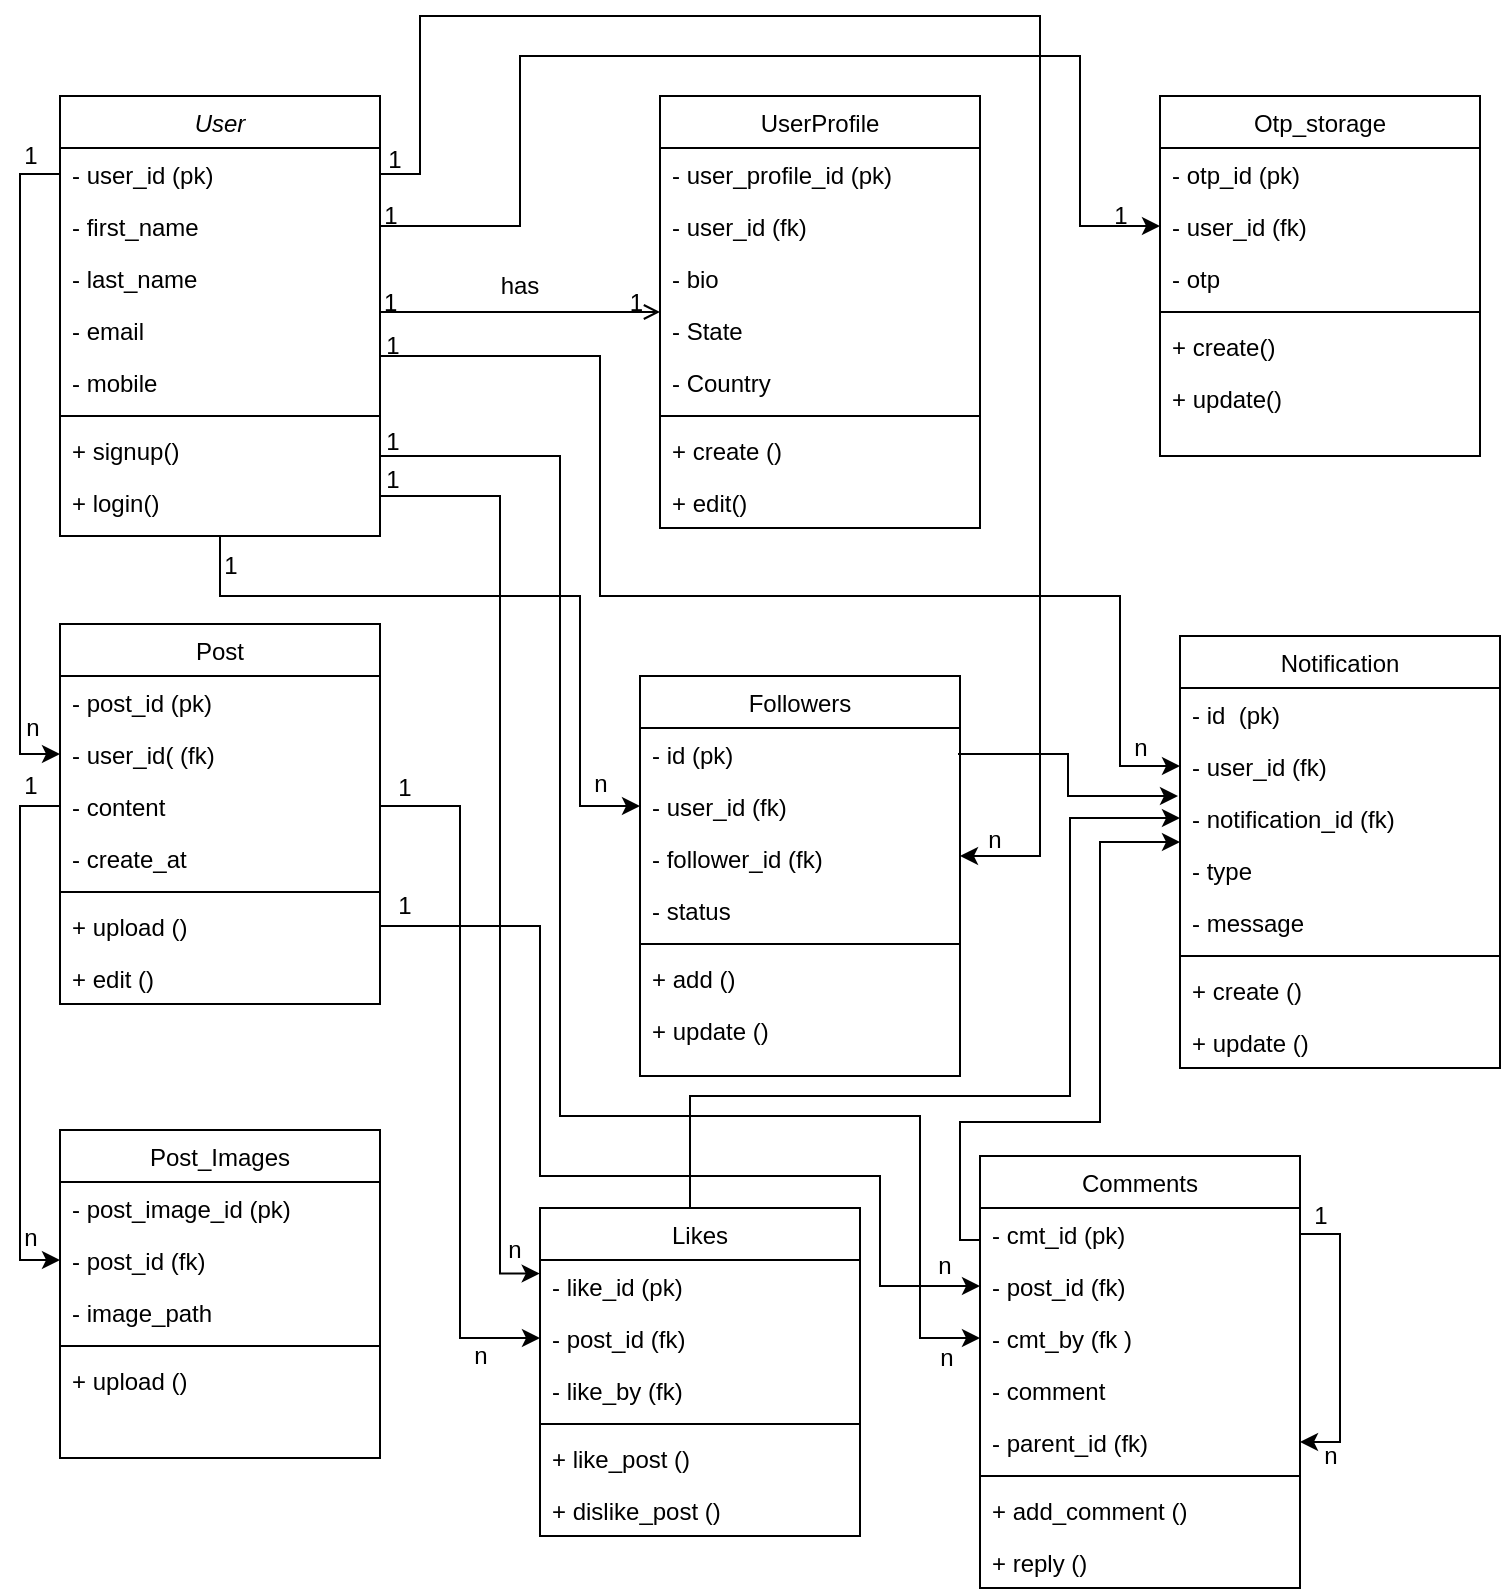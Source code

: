 <mxfile version="21.1.5" type="device">
  <diagram id="C5RBs43oDa-KdzZeNtuy" name="Page-1">
    <mxGraphModel dx="1216" dy="716" grid="1" gridSize="10" guides="1" tooltips="1" connect="1" arrows="1" fold="1" page="1" pageScale="1" pageWidth="827" pageHeight="1169" math="0" shadow="0">
      <root>
        <mxCell id="WIyWlLk6GJQsqaUBKTNV-0" />
        <mxCell id="WIyWlLk6GJQsqaUBKTNV-1" parent="WIyWlLk6GJQsqaUBKTNV-0" />
        <mxCell id="j6gLtuPaUNmjcX95URvm-98" style="edgeStyle=orthogonalEdgeStyle;rounded=0;orthogonalLoop=1;jettySize=auto;html=1;exitX=0.5;exitY=1;exitDx=0;exitDy=0;entryX=0;entryY=0.5;entryDx=0;entryDy=0;" edge="1" parent="WIyWlLk6GJQsqaUBKTNV-1" source="zkfFHV4jXpPFQw0GAbJ--0" target="j6gLtuPaUNmjcX95URvm-14">
          <mxGeometry relative="1" as="geometry">
            <Array as="points">
              <mxPoint x="220" y="300" />
              <mxPoint x="400" y="300" />
              <mxPoint x="400" y="405" />
            </Array>
          </mxGeometry>
        </mxCell>
        <mxCell id="zkfFHV4jXpPFQw0GAbJ--0" value="User" style="swimlane;fontStyle=2;align=center;verticalAlign=top;childLayout=stackLayout;horizontal=1;startSize=26;horizontalStack=0;resizeParent=1;resizeLast=0;collapsible=1;marginBottom=0;rounded=0;shadow=0;strokeWidth=1;" parent="WIyWlLk6GJQsqaUBKTNV-1" vertex="1">
          <mxGeometry x="140" y="50" width="160" height="220" as="geometry">
            <mxRectangle x="230" y="140" width="160" height="26" as="alternateBounds" />
          </mxGeometry>
        </mxCell>
        <mxCell id="j6gLtuPaUNmjcX95URvm-32" value="- user_id (pk)" style="text;align=left;verticalAlign=top;spacingLeft=4;spacingRight=4;overflow=hidden;rotatable=0;points=[[0,0.5],[1,0.5]];portConstraint=eastwest;" vertex="1" parent="zkfFHV4jXpPFQw0GAbJ--0">
          <mxGeometry y="26" width="160" height="26" as="geometry" />
        </mxCell>
        <mxCell id="zkfFHV4jXpPFQw0GAbJ--1" value="- first_name&#xa;" style="text;align=left;verticalAlign=top;spacingLeft=4;spacingRight=4;overflow=hidden;rotatable=0;points=[[0,0.5],[1,0.5]];portConstraint=eastwest;" parent="zkfFHV4jXpPFQw0GAbJ--0" vertex="1">
          <mxGeometry y="52" width="160" height="26" as="geometry" />
        </mxCell>
        <mxCell id="zkfFHV4jXpPFQw0GAbJ--2" value="- last_name" style="text;align=left;verticalAlign=top;spacingLeft=4;spacingRight=4;overflow=hidden;rotatable=0;points=[[0,0.5],[1,0.5]];portConstraint=eastwest;rounded=0;shadow=0;html=0;" parent="zkfFHV4jXpPFQw0GAbJ--0" vertex="1">
          <mxGeometry y="78" width="160" height="26" as="geometry" />
        </mxCell>
        <mxCell id="zkfFHV4jXpPFQw0GAbJ--3" value="- email" style="text;align=left;verticalAlign=top;spacingLeft=4;spacingRight=4;overflow=hidden;rotatable=0;points=[[0,0.5],[1,0.5]];portConstraint=eastwest;rounded=0;shadow=0;html=0;" parent="zkfFHV4jXpPFQw0GAbJ--0" vertex="1">
          <mxGeometry y="104" width="160" height="26" as="geometry" />
        </mxCell>
        <mxCell id="zkfFHV4jXpPFQw0GAbJ--5" value="- mobile" style="text;align=left;verticalAlign=top;spacingLeft=4;spacingRight=4;overflow=hidden;rotatable=0;points=[[0,0.5],[1,0.5]];portConstraint=eastwest;" parent="zkfFHV4jXpPFQw0GAbJ--0" vertex="1">
          <mxGeometry y="130" width="160" height="26" as="geometry" />
        </mxCell>
        <mxCell id="j6gLtuPaUNmjcX95URvm-34" value="" style="line;html=1;strokeWidth=1;align=left;verticalAlign=middle;spacingTop=-1;spacingLeft=3;spacingRight=3;rotatable=0;labelPosition=right;points=[];portConstraint=eastwest;" vertex="1" parent="zkfFHV4jXpPFQw0GAbJ--0">
          <mxGeometry y="156" width="160" height="8" as="geometry" />
        </mxCell>
        <mxCell id="j6gLtuPaUNmjcX95URvm-36" value="+ signup()" style="text;align=left;verticalAlign=top;spacingLeft=4;spacingRight=4;overflow=hidden;rotatable=0;points=[[0,0.5],[1,0.5]];portConstraint=eastwest;" vertex="1" parent="zkfFHV4jXpPFQw0GAbJ--0">
          <mxGeometry y="164" width="160" height="26" as="geometry" />
        </mxCell>
        <mxCell id="j6gLtuPaUNmjcX95URvm-35" value="+ login()" style="text;align=left;verticalAlign=top;spacingLeft=4;spacingRight=4;overflow=hidden;rotatable=0;points=[[0,0.5],[1,0.5]];portConstraint=eastwest;" vertex="1" parent="zkfFHV4jXpPFQw0GAbJ--0">
          <mxGeometry y="190" width="160" height="26" as="geometry" />
        </mxCell>
        <mxCell id="zkfFHV4jXpPFQw0GAbJ--6" value="Post" style="swimlane;fontStyle=0;align=center;verticalAlign=top;childLayout=stackLayout;horizontal=1;startSize=26;horizontalStack=0;resizeParent=1;resizeLast=0;collapsible=1;marginBottom=0;rounded=0;shadow=0;strokeWidth=1;" parent="WIyWlLk6GJQsqaUBKTNV-1" vertex="1">
          <mxGeometry x="140" y="314" width="160" height="190" as="geometry">
            <mxRectangle x="130" y="380" width="160" height="26" as="alternateBounds" />
          </mxGeometry>
        </mxCell>
        <mxCell id="zkfFHV4jXpPFQw0GAbJ--7" value="- post_id (pk)&#xa;    " style="text;align=left;verticalAlign=top;spacingLeft=4;spacingRight=4;overflow=hidden;rotatable=0;points=[[0,0.5],[1,0.5]];portConstraint=eastwest;" parent="zkfFHV4jXpPFQw0GAbJ--6" vertex="1">
          <mxGeometry y="26" width="160" height="26" as="geometry" />
        </mxCell>
        <mxCell id="zkfFHV4jXpPFQw0GAbJ--8" value="- user_id( (fk)" style="text;align=left;verticalAlign=top;spacingLeft=4;spacingRight=4;overflow=hidden;rotatable=0;points=[[0,0.5],[1,0.5]];portConstraint=eastwest;rounded=0;shadow=0;html=0;" parent="zkfFHV4jXpPFQw0GAbJ--6" vertex="1">
          <mxGeometry y="52" width="160" height="26" as="geometry" />
        </mxCell>
        <mxCell id="j6gLtuPaUNmjcX95URvm-41" value="- content" style="text;align=left;verticalAlign=top;spacingLeft=4;spacingRight=4;overflow=hidden;rotatable=0;points=[[0,0.5],[1,0.5]];portConstraint=eastwest;rounded=0;shadow=0;html=0;" vertex="1" parent="zkfFHV4jXpPFQw0GAbJ--6">
          <mxGeometry y="78" width="160" height="26" as="geometry" />
        </mxCell>
        <mxCell id="j6gLtuPaUNmjcX95URvm-42" value="- create_at" style="text;align=left;verticalAlign=top;spacingLeft=4;spacingRight=4;overflow=hidden;rotatable=0;points=[[0,0.5],[1,0.5]];portConstraint=eastwest;rounded=0;shadow=0;html=0;" vertex="1" parent="zkfFHV4jXpPFQw0GAbJ--6">
          <mxGeometry y="104" width="160" height="26" as="geometry" />
        </mxCell>
        <mxCell id="zkfFHV4jXpPFQw0GAbJ--9" value="" style="line;html=1;strokeWidth=1;align=left;verticalAlign=middle;spacingTop=-1;spacingLeft=3;spacingRight=3;rotatable=0;labelPosition=right;points=[];portConstraint=eastwest;" parent="zkfFHV4jXpPFQw0GAbJ--6" vertex="1">
          <mxGeometry y="130" width="160" height="8" as="geometry" />
        </mxCell>
        <mxCell id="j6gLtuPaUNmjcX95URvm-43" value="+ upload ()" style="text;align=left;verticalAlign=top;spacingLeft=4;spacingRight=4;overflow=hidden;rotatable=0;points=[[0,0.5],[1,0.5]];portConstraint=eastwest;" vertex="1" parent="zkfFHV4jXpPFQw0GAbJ--6">
          <mxGeometry y="138" width="160" height="26" as="geometry" />
        </mxCell>
        <mxCell id="zkfFHV4jXpPFQw0GAbJ--11" value="+ edit ()" style="text;align=left;verticalAlign=top;spacingLeft=4;spacingRight=4;overflow=hidden;rotatable=0;points=[[0,0.5],[1,0.5]];portConstraint=eastwest;" parent="zkfFHV4jXpPFQw0GAbJ--6" vertex="1">
          <mxGeometry y="164" width="160" height="26" as="geometry" />
        </mxCell>
        <mxCell id="zkfFHV4jXpPFQw0GAbJ--13" value="Post_Images" style="swimlane;fontStyle=0;align=center;verticalAlign=top;childLayout=stackLayout;horizontal=1;startSize=26;horizontalStack=0;resizeParent=1;resizeLast=0;collapsible=1;marginBottom=0;rounded=0;shadow=0;strokeWidth=1;" parent="WIyWlLk6GJQsqaUBKTNV-1" vertex="1">
          <mxGeometry x="140" y="567" width="160" height="164" as="geometry">
            <mxRectangle x="340" y="380" width="170" height="26" as="alternateBounds" />
          </mxGeometry>
        </mxCell>
        <mxCell id="zkfFHV4jXpPFQw0GAbJ--14" value="- post_image_id (pk)" style="text;align=left;verticalAlign=top;spacingLeft=4;spacingRight=4;overflow=hidden;rotatable=0;points=[[0,0.5],[1,0.5]];portConstraint=eastwest;" parent="zkfFHV4jXpPFQw0GAbJ--13" vertex="1">
          <mxGeometry y="26" width="160" height="26" as="geometry" />
        </mxCell>
        <mxCell id="j6gLtuPaUNmjcX95URvm-44" value="- post_id (fk)" style="text;align=left;verticalAlign=top;spacingLeft=4;spacingRight=4;overflow=hidden;rotatable=0;points=[[0,0.5],[1,0.5]];portConstraint=eastwest;" vertex="1" parent="zkfFHV4jXpPFQw0GAbJ--13">
          <mxGeometry y="52" width="160" height="26" as="geometry" />
        </mxCell>
        <mxCell id="j6gLtuPaUNmjcX95URvm-45" value="- image_path" style="text;align=left;verticalAlign=top;spacingLeft=4;spacingRight=4;overflow=hidden;rotatable=0;points=[[0,0.5],[1,0.5]];portConstraint=eastwest;" vertex="1" parent="zkfFHV4jXpPFQw0GAbJ--13">
          <mxGeometry y="78" width="160" height="26" as="geometry" />
        </mxCell>
        <mxCell id="zkfFHV4jXpPFQw0GAbJ--15" value="" style="line;html=1;strokeWidth=1;align=left;verticalAlign=middle;spacingTop=-1;spacingLeft=3;spacingRight=3;rotatable=0;labelPosition=right;points=[];portConstraint=eastwest;" parent="zkfFHV4jXpPFQw0GAbJ--13" vertex="1">
          <mxGeometry y="104" width="160" height="8" as="geometry" />
        </mxCell>
        <mxCell id="j6gLtuPaUNmjcX95URvm-46" value="+ upload ()" style="text;align=left;verticalAlign=top;spacingLeft=4;spacingRight=4;overflow=hidden;rotatable=0;points=[[0,0.5],[1,0.5]];portConstraint=eastwest;" vertex="1" parent="zkfFHV4jXpPFQw0GAbJ--13">
          <mxGeometry y="112" width="160" height="26" as="geometry" />
        </mxCell>
        <mxCell id="zkfFHV4jXpPFQw0GAbJ--17" value="UserProfile" style="swimlane;fontStyle=0;align=center;verticalAlign=top;childLayout=stackLayout;horizontal=1;startSize=26;horizontalStack=0;resizeParent=1;resizeLast=0;collapsible=1;marginBottom=0;rounded=0;shadow=0;strokeWidth=1;" parent="WIyWlLk6GJQsqaUBKTNV-1" vertex="1">
          <mxGeometry x="440" y="50" width="160" height="216" as="geometry">
            <mxRectangle x="550" y="140" width="160" height="26" as="alternateBounds" />
          </mxGeometry>
        </mxCell>
        <mxCell id="zkfFHV4jXpPFQw0GAbJ--18" value="- user_profile_id (pk)" style="text;align=left;verticalAlign=top;spacingLeft=4;spacingRight=4;overflow=hidden;rotatable=0;points=[[0,0.5],[1,0.5]];portConstraint=eastwest;" parent="zkfFHV4jXpPFQw0GAbJ--17" vertex="1">
          <mxGeometry y="26" width="160" height="26" as="geometry" />
        </mxCell>
        <mxCell id="zkfFHV4jXpPFQw0GAbJ--19" value="- user_id (fk)" style="text;align=left;verticalAlign=top;spacingLeft=4;spacingRight=4;overflow=hidden;rotatable=0;points=[[0,0.5],[1,0.5]];portConstraint=eastwest;rounded=0;shadow=0;html=0;" parent="zkfFHV4jXpPFQw0GAbJ--17" vertex="1">
          <mxGeometry y="52" width="160" height="26" as="geometry" />
        </mxCell>
        <mxCell id="zkfFHV4jXpPFQw0GAbJ--21" value="- bio" style="text;align=left;verticalAlign=top;spacingLeft=4;spacingRight=4;overflow=hidden;rotatable=0;points=[[0,0.5],[1,0.5]];portConstraint=eastwest;rounded=0;shadow=0;html=0;" parent="zkfFHV4jXpPFQw0GAbJ--17" vertex="1">
          <mxGeometry y="78" width="160" height="26" as="geometry" />
        </mxCell>
        <mxCell id="zkfFHV4jXpPFQw0GAbJ--20" value="- State" style="text;align=left;verticalAlign=top;spacingLeft=4;spacingRight=4;overflow=hidden;rotatable=0;points=[[0,0.5],[1,0.5]];portConstraint=eastwest;rounded=0;shadow=0;html=0;" parent="zkfFHV4jXpPFQw0GAbJ--17" vertex="1">
          <mxGeometry y="104" width="160" height="26" as="geometry" />
        </mxCell>
        <mxCell id="zkfFHV4jXpPFQw0GAbJ--22" value="- Country" style="text;align=left;verticalAlign=top;spacingLeft=4;spacingRight=4;overflow=hidden;rotatable=0;points=[[0,0.5],[1,0.5]];portConstraint=eastwest;rounded=0;shadow=0;html=0;" parent="zkfFHV4jXpPFQw0GAbJ--17" vertex="1">
          <mxGeometry y="130" width="160" height="26" as="geometry" />
        </mxCell>
        <mxCell id="zkfFHV4jXpPFQw0GAbJ--23" value="" style="line;html=1;strokeWidth=1;align=left;verticalAlign=middle;spacingTop=-1;spacingLeft=3;spacingRight=3;rotatable=0;labelPosition=right;points=[];portConstraint=eastwest;" parent="zkfFHV4jXpPFQw0GAbJ--17" vertex="1">
          <mxGeometry y="156" width="160" height="8" as="geometry" />
        </mxCell>
        <mxCell id="j6gLtuPaUNmjcX95URvm-50" value="+ create ()" style="text;align=left;verticalAlign=top;spacingLeft=4;spacingRight=4;overflow=hidden;rotatable=0;points=[[0,0.5],[1,0.5]];portConstraint=eastwest;" vertex="1" parent="zkfFHV4jXpPFQw0GAbJ--17">
          <mxGeometry y="164" width="160" height="26" as="geometry" />
        </mxCell>
        <mxCell id="zkfFHV4jXpPFQw0GAbJ--24" value="+ edit()" style="text;align=left;verticalAlign=top;spacingLeft=4;spacingRight=4;overflow=hidden;rotatable=0;points=[[0,0.5],[1,0.5]];portConstraint=eastwest;" parent="zkfFHV4jXpPFQw0GAbJ--17" vertex="1">
          <mxGeometry y="190" width="160" height="26" as="geometry" />
        </mxCell>
        <mxCell id="zkfFHV4jXpPFQw0GAbJ--26" value="" style="endArrow=open;shadow=0;strokeWidth=1;rounded=0;endFill=1;edgeStyle=elbowEdgeStyle;elbow=vertical;" parent="WIyWlLk6GJQsqaUBKTNV-1" source="zkfFHV4jXpPFQw0GAbJ--0" target="zkfFHV4jXpPFQw0GAbJ--17" edge="1">
          <mxGeometry x="0.5" y="41" relative="1" as="geometry">
            <mxPoint x="380" y="192" as="sourcePoint" />
            <mxPoint x="540" y="192" as="targetPoint" />
            <mxPoint x="-40" y="32" as="offset" />
          </mxGeometry>
        </mxCell>
        <mxCell id="zkfFHV4jXpPFQw0GAbJ--27" value="1" style="resizable=0;align=left;verticalAlign=bottom;labelBackgroundColor=none;fontSize=12;" parent="zkfFHV4jXpPFQw0GAbJ--26" connectable="0" vertex="1">
          <mxGeometry x="-1" relative="1" as="geometry">
            <mxPoint y="4" as="offset" />
          </mxGeometry>
        </mxCell>
        <mxCell id="zkfFHV4jXpPFQw0GAbJ--28" value="1" style="resizable=0;align=right;verticalAlign=bottom;labelBackgroundColor=none;fontSize=12;" parent="zkfFHV4jXpPFQw0GAbJ--26" connectable="0" vertex="1">
          <mxGeometry x="1" relative="1" as="geometry">
            <mxPoint x="-7" y="4" as="offset" />
          </mxGeometry>
        </mxCell>
        <mxCell id="j6gLtuPaUNmjcX95URvm-111" style="edgeStyle=orthogonalEdgeStyle;rounded=0;orthogonalLoop=1;jettySize=auto;html=1;exitX=0.5;exitY=0;exitDx=0;exitDy=0;entryX=0;entryY=0.5;entryDx=0;entryDy=0;entryPerimeter=0;" edge="1" parent="WIyWlLk6GJQsqaUBKTNV-1" target="j6gLtuPaUNmjcX95URvm-51">
          <mxGeometry relative="1" as="geometry">
            <mxPoint x="455" y="606" as="sourcePoint" />
            <mxPoint x="695" y="411" as="targetPoint" />
            <Array as="points">
              <mxPoint x="455" y="550" />
              <mxPoint x="645" y="550" />
              <mxPoint x="645" y="411" />
            </Array>
          </mxGeometry>
        </mxCell>
        <mxCell id="j6gLtuPaUNmjcX95URvm-0" value="Likes" style="swimlane;fontStyle=0;align=center;verticalAlign=top;childLayout=stackLayout;horizontal=1;startSize=26;horizontalStack=0;resizeParent=1;resizeLast=0;collapsible=1;marginBottom=0;rounded=0;shadow=0;strokeWidth=1;" vertex="1" parent="WIyWlLk6GJQsqaUBKTNV-1">
          <mxGeometry x="380" y="606" width="160" height="164" as="geometry">
            <mxRectangle x="130" y="380" width="160" height="26" as="alternateBounds" />
          </mxGeometry>
        </mxCell>
        <mxCell id="j6gLtuPaUNmjcX95URvm-1" value="- like_id (pk)" style="text;align=left;verticalAlign=top;spacingLeft=4;spacingRight=4;overflow=hidden;rotatable=0;points=[[0,0.5],[1,0.5]];portConstraint=eastwest;" vertex="1" parent="j6gLtuPaUNmjcX95URvm-0">
          <mxGeometry y="26" width="160" height="26" as="geometry" />
        </mxCell>
        <mxCell id="j6gLtuPaUNmjcX95URvm-2" value="- post_id (fk)" style="text;align=left;verticalAlign=top;spacingLeft=4;spacingRight=4;overflow=hidden;rotatable=0;points=[[0,0.5],[1,0.5]];portConstraint=eastwest;rounded=0;shadow=0;html=0;" vertex="1" parent="j6gLtuPaUNmjcX95URvm-0">
          <mxGeometry y="52" width="160" height="26" as="geometry" />
        </mxCell>
        <mxCell id="j6gLtuPaUNmjcX95URvm-63" value="- like_by (fk)" style="text;align=left;verticalAlign=top;spacingLeft=4;spacingRight=4;overflow=hidden;rotatable=0;points=[[0,0.5],[1,0.5]];portConstraint=eastwest;rounded=0;shadow=0;html=0;" vertex="1" parent="j6gLtuPaUNmjcX95URvm-0">
          <mxGeometry y="78" width="160" height="26" as="geometry" />
        </mxCell>
        <mxCell id="j6gLtuPaUNmjcX95URvm-3" value="" style="line;html=1;strokeWidth=1;align=left;verticalAlign=middle;spacingTop=-1;spacingLeft=3;spacingRight=3;rotatable=0;labelPosition=right;points=[];portConstraint=eastwest;" vertex="1" parent="j6gLtuPaUNmjcX95URvm-0">
          <mxGeometry y="104" width="160" height="8" as="geometry" />
        </mxCell>
        <mxCell id="j6gLtuPaUNmjcX95URvm-5" value="+ like_post ()" style="text;align=left;verticalAlign=top;spacingLeft=4;spacingRight=4;overflow=hidden;rotatable=0;points=[[0,0.5],[1,0.5]];portConstraint=eastwest;" vertex="1" parent="j6gLtuPaUNmjcX95URvm-0">
          <mxGeometry y="112" width="160" height="26" as="geometry" />
        </mxCell>
        <mxCell id="j6gLtuPaUNmjcX95URvm-64" value="+ dislike_post ()" style="text;align=left;verticalAlign=top;spacingLeft=4;spacingRight=4;overflow=hidden;rotatable=0;points=[[0,0.5],[1,0.5]];portConstraint=eastwest;" vertex="1" parent="j6gLtuPaUNmjcX95URvm-0">
          <mxGeometry y="138" width="160" height="26" as="geometry" />
        </mxCell>
        <mxCell id="j6gLtuPaUNmjcX95URvm-6" value="Comments" style="swimlane;fontStyle=0;align=center;verticalAlign=top;childLayout=stackLayout;horizontal=1;startSize=26;horizontalStack=0;resizeParent=1;resizeLast=0;collapsible=1;marginBottom=0;rounded=0;shadow=0;strokeWidth=1;" vertex="1" parent="WIyWlLk6GJQsqaUBKTNV-1">
          <mxGeometry x="600" y="580" width="160" height="216" as="geometry">
            <mxRectangle x="130" y="380" width="160" height="26" as="alternateBounds" />
          </mxGeometry>
        </mxCell>
        <mxCell id="j6gLtuPaUNmjcX95URvm-107" style="edgeStyle=orthogonalEdgeStyle;rounded=0;orthogonalLoop=1;jettySize=auto;html=1;exitX=1;exitY=0.5;exitDx=0;exitDy=0;entryX=1;entryY=0.5;entryDx=0;entryDy=0;" edge="1" parent="j6gLtuPaUNmjcX95URvm-6" source="j6gLtuPaUNmjcX95URvm-7" target="j6gLtuPaUNmjcX95URvm-61">
          <mxGeometry relative="1" as="geometry" />
        </mxCell>
        <mxCell id="j6gLtuPaUNmjcX95URvm-7" value="- cmt_id (pk)" style="text;align=left;verticalAlign=top;spacingLeft=4;spacingRight=4;overflow=hidden;rotatable=0;points=[[0,0.5],[1,0.5]];portConstraint=eastwest;" vertex="1" parent="j6gLtuPaUNmjcX95URvm-6">
          <mxGeometry y="26" width="160" height="26" as="geometry" />
        </mxCell>
        <mxCell id="j6gLtuPaUNmjcX95URvm-8" value="- post_id (fk)" style="text;align=left;verticalAlign=top;spacingLeft=4;spacingRight=4;overflow=hidden;rotatable=0;points=[[0,0.5],[1,0.5]];portConstraint=eastwest;rounded=0;shadow=0;html=0;" vertex="1" parent="j6gLtuPaUNmjcX95URvm-6">
          <mxGeometry y="52" width="160" height="26" as="geometry" />
        </mxCell>
        <mxCell id="j6gLtuPaUNmjcX95URvm-59" value="- cmt_by (fk )" style="text;align=left;verticalAlign=top;spacingLeft=4;spacingRight=4;overflow=hidden;rotatable=0;points=[[0,0.5],[1,0.5]];portConstraint=eastwest;rounded=0;shadow=0;html=0;" vertex="1" parent="j6gLtuPaUNmjcX95URvm-6">
          <mxGeometry y="78" width="160" height="26" as="geometry" />
        </mxCell>
        <mxCell id="j6gLtuPaUNmjcX95URvm-60" value="- comment" style="text;align=left;verticalAlign=top;spacingLeft=4;spacingRight=4;overflow=hidden;rotatable=0;points=[[0,0.5],[1,0.5]];portConstraint=eastwest;rounded=0;shadow=0;html=0;" vertex="1" parent="j6gLtuPaUNmjcX95URvm-6">
          <mxGeometry y="104" width="160" height="26" as="geometry" />
        </mxCell>
        <mxCell id="j6gLtuPaUNmjcX95URvm-61" value="- parent_id (fk)" style="text;align=left;verticalAlign=top;spacingLeft=4;spacingRight=4;overflow=hidden;rotatable=0;points=[[0,0.5],[1,0.5]];portConstraint=eastwest;rounded=0;shadow=0;html=0;" vertex="1" parent="j6gLtuPaUNmjcX95URvm-6">
          <mxGeometry y="130" width="160" height="26" as="geometry" />
        </mxCell>
        <mxCell id="j6gLtuPaUNmjcX95URvm-9" value="" style="line;html=1;strokeWidth=1;align=left;verticalAlign=middle;spacingTop=-1;spacingLeft=3;spacingRight=3;rotatable=0;labelPosition=right;points=[];portConstraint=eastwest;" vertex="1" parent="j6gLtuPaUNmjcX95URvm-6">
          <mxGeometry y="156" width="160" height="8" as="geometry" />
        </mxCell>
        <mxCell id="j6gLtuPaUNmjcX95URvm-11" value="+ add_comment ()" style="text;align=left;verticalAlign=top;spacingLeft=4;spacingRight=4;overflow=hidden;rotatable=0;points=[[0,0.5],[1,0.5]];portConstraint=eastwest;" vertex="1" parent="j6gLtuPaUNmjcX95URvm-6">
          <mxGeometry y="164" width="160" height="26" as="geometry" />
        </mxCell>
        <mxCell id="j6gLtuPaUNmjcX95URvm-62" value="+ reply () " style="text;align=left;verticalAlign=top;spacingLeft=4;spacingRight=4;overflow=hidden;rotatable=0;points=[[0,0.5],[1,0.5]];portConstraint=eastwest;" vertex="1" parent="j6gLtuPaUNmjcX95URvm-6">
          <mxGeometry y="190" width="160" height="26" as="geometry" />
        </mxCell>
        <mxCell id="j6gLtuPaUNmjcX95URvm-12" value="Followers&#xa;" style="swimlane;fontStyle=0;align=center;verticalAlign=top;childLayout=stackLayout;horizontal=1;startSize=26;horizontalStack=0;resizeParent=1;resizeLast=0;collapsible=1;marginBottom=0;rounded=0;shadow=0;strokeWidth=1;" vertex="1" parent="WIyWlLk6GJQsqaUBKTNV-1">
          <mxGeometry x="430" y="340" width="160" height="200" as="geometry">
            <mxRectangle x="130" y="380" width="160" height="26" as="alternateBounds" />
          </mxGeometry>
        </mxCell>
        <mxCell id="j6gLtuPaUNmjcX95URvm-13" value="- id (pk)" style="text;align=left;verticalAlign=top;spacingLeft=4;spacingRight=4;overflow=hidden;rotatable=0;points=[[0,0.5],[1,0.5]];portConstraint=eastwest;" vertex="1" parent="j6gLtuPaUNmjcX95URvm-12">
          <mxGeometry y="26" width="160" height="26" as="geometry" />
        </mxCell>
        <mxCell id="j6gLtuPaUNmjcX95URvm-14" value="- user_id (fk)" style="text;align=left;verticalAlign=top;spacingLeft=4;spacingRight=4;overflow=hidden;rotatable=0;points=[[0,0.5],[1,0.5]];portConstraint=eastwest;rounded=0;shadow=0;html=0;" vertex="1" parent="j6gLtuPaUNmjcX95URvm-12">
          <mxGeometry y="52" width="160" height="26" as="geometry" />
        </mxCell>
        <mxCell id="j6gLtuPaUNmjcX95URvm-56" value="- follower_id (fk)" style="text;align=left;verticalAlign=top;spacingLeft=4;spacingRight=4;overflow=hidden;rotatable=0;points=[[0,0.5],[1,0.5]];portConstraint=eastwest;" vertex="1" parent="j6gLtuPaUNmjcX95URvm-12">
          <mxGeometry y="78" width="160" height="26" as="geometry" />
        </mxCell>
        <mxCell id="j6gLtuPaUNmjcX95URvm-57" value="- status " style="text;align=left;verticalAlign=top;spacingLeft=4;spacingRight=4;overflow=hidden;rotatable=0;points=[[0,0.5],[1,0.5]];portConstraint=eastwest;" vertex="1" parent="j6gLtuPaUNmjcX95URvm-12">
          <mxGeometry y="104" width="160" height="26" as="geometry" />
        </mxCell>
        <mxCell id="j6gLtuPaUNmjcX95URvm-15" value="" style="line;html=1;strokeWidth=1;align=left;verticalAlign=middle;spacingTop=-1;spacingLeft=3;spacingRight=3;rotatable=0;labelPosition=right;points=[];portConstraint=eastwest;" vertex="1" parent="j6gLtuPaUNmjcX95URvm-12">
          <mxGeometry y="130" width="160" height="8" as="geometry" />
        </mxCell>
        <mxCell id="j6gLtuPaUNmjcX95URvm-17" value="+ add ()" style="text;align=left;verticalAlign=top;spacingLeft=4;spacingRight=4;overflow=hidden;rotatable=0;points=[[0,0.5],[1,0.5]];portConstraint=eastwest;" vertex="1" parent="j6gLtuPaUNmjcX95URvm-12">
          <mxGeometry y="138" width="160" height="26" as="geometry" />
        </mxCell>
        <mxCell id="j6gLtuPaUNmjcX95URvm-58" value="+ update ()" style="text;align=left;verticalAlign=top;spacingLeft=4;spacingRight=4;overflow=hidden;rotatable=0;points=[[0,0.5],[1,0.5]];portConstraint=eastwest;" vertex="1" parent="j6gLtuPaUNmjcX95URvm-12">
          <mxGeometry y="164" width="160" height="26" as="geometry" />
        </mxCell>
        <mxCell id="j6gLtuPaUNmjcX95URvm-18" value="Notification&#xa;" style="swimlane;fontStyle=0;align=center;verticalAlign=top;childLayout=stackLayout;horizontal=1;startSize=26;horizontalStack=0;resizeParent=1;resizeLast=0;collapsible=1;marginBottom=0;rounded=0;shadow=0;strokeWidth=1;" vertex="1" parent="WIyWlLk6GJQsqaUBKTNV-1">
          <mxGeometry x="700" y="320" width="160" height="216" as="geometry">
            <mxRectangle x="130" y="380" width="160" height="26" as="alternateBounds" />
          </mxGeometry>
        </mxCell>
        <mxCell id="j6gLtuPaUNmjcX95URvm-19" value="- id  (pk)" style="text;align=left;verticalAlign=top;spacingLeft=4;spacingRight=4;overflow=hidden;rotatable=0;points=[[0,0.5],[1,0.5]];portConstraint=eastwest;" vertex="1" parent="j6gLtuPaUNmjcX95URvm-18">
          <mxGeometry y="26" width="160" height="26" as="geometry" />
        </mxCell>
        <mxCell id="j6gLtuPaUNmjcX95URvm-20" value="- user_id (fk)" style="text;align=left;verticalAlign=top;spacingLeft=4;spacingRight=4;overflow=hidden;rotatable=0;points=[[0,0.5],[1,0.5]];portConstraint=eastwest;rounded=0;shadow=0;html=0;" vertex="1" parent="j6gLtuPaUNmjcX95URvm-18">
          <mxGeometry y="52" width="160" height="26" as="geometry" />
        </mxCell>
        <mxCell id="j6gLtuPaUNmjcX95URvm-51" value="- notification_id (fk)" style="text;align=left;verticalAlign=top;spacingLeft=4;spacingRight=4;overflow=hidden;rotatable=0;points=[[0,0.5],[1,0.5]];portConstraint=eastwest;rounded=0;shadow=0;html=0;" vertex="1" parent="j6gLtuPaUNmjcX95URvm-18">
          <mxGeometry y="78" width="160" height="26" as="geometry" />
        </mxCell>
        <mxCell id="j6gLtuPaUNmjcX95URvm-52" value="- type" style="text;align=left;verticalAlign=top;spacingLeft=4;spacingRight=4;overflow=hidden;rotatable=0;points=[[0,0.5],[1,0.5]];portConstraint=eastwest;rounded=0;shadow=0;html=0;" vertex="1" parent="j6gLtuPaUNmjcX95URvm-18">
          <mxGeometry y="104" width="160" height="26" as="geometry" />
        </mxCell>
        <mxCell id="j6gLtuPaUNmjcX95URvm-53" value="- message" style="text;align=left;verticalAlign=top;spacingLeft=4;spacingRight=4;overflow=hidden;rotatable=0;points=[[0,0.5],[1,0.5]];portConstraint=eastwest;rounded=0;shadow=0;html=0;" vertex="1" parent="j6gLtuPaUNmjcX95URvm-18">
          <mxGeometry y="130" width="160" height="26" as="geometry" />
        </mxCell>
        <mxCell id="j6gLtuPaUNmjcX95URvm-21" value="" style="line;html=1;strokeWidth=1;align=left;verticalAlign=middle;spacingTop=-1;spacingLeft=3;spacingRight=3;rotatable=0;labelPosition=right;points=[];portConstraint=eastwest;" vertex="1" parent="j6gLtuPaUNmjcX95URvm-18">
          <mxGeometry y="156" width="160" height="8" as="geometry" />
        </mxCell>
        <mxCell id="j6gLtuPaUNmjcX95URvm-23" value="+ create () &#xa;" style="text;align=left;verticalAlign=top;spacingLeft=4;spacingRight=4;overflow=hidden;rotatable=0;points=[[0,0.5],[1,0.5]];portConstraint=eastwest;" vertex="1" parent="j6gLtuPaUNmjcX95URvm-18">
          <mxGeometry y="164" width="160" height="26" as="geometry" />
        </mxCell>
        <mxCell id="j6gLtuPaUNmjcX95URvm-54" value="+ update ()" style="text;align=left;verticalAlign=top;spacingLeft=4;spacingRight=4;overflow=hidden;rotatable=0;points=[[0,0.5],[1,0.5]];portConstraint=eastwest;" vertex="1" parent="j6gLtuPaUNmjcX95URvm-18">
          <mxGeometry y="190" width="160" height="26" as="geometry" />
        </mxCell>
        <mxCell id="j6gLtuPaUNmjcX95URvm-24" value="Otp_storage" style="swimlane;fontStyle=0;align=center;verticalAlign=top;childLayout=stackLayout;horizontal=1;startSize=26;horizontalStack=0;resizeParent=1;resizeLast=0;collapsible=1;marginBottom=0;rounded=0;shadow=0;strokeWidth=1;" vertex="1" parent="WIyWlLk6GJQsqaUBKTNV-1">
          <mxGeometry x="690" y="50" width="160" height="180" as="geometry">
            <mxRectangle x="130" y="380" width="160" height="26" as="alternateBounds" />
          </mxGeometry>
        </mxCell>
        <mxCell id="j6gLtuPaUNmjcX95URvm-25" value="- otp_id (pk)" style="text;align=left;verticalAlign=top;spacingLeft=4;spacingRight=4;overflow=hidden;rotatable=0;points=[[0,0.5],[1,0.5]];portConstraint=eastwest;" vertex="1" parent="j6gLtuPaUNmjcX95URvm-24">
          <mxGeometry y="26" width="160" height="26" as="geometry" />
        </mxCell>
        <mxCell id="j6gLtuPaUNmjcX95URvm-38" value="- user_id (fk)" style="text;align=left;verticalAlign=top;spacingLeft=4;spacingRight=4;overflow=hidden;rotatable=0;points=[[0,0.5],[1,0.5]];portConstraint=eastwest;rounded=0;shadow=0;html=0;" vertex="1" parent="j6gLtuPaUNmjcX95URvm-24">
          <mxGeometry y="52" width="160" height="26" as="geometry" />
        </mxCell>
        <mxCell id="j6gLtuPaUNmjcX95URvm-26" value="- otp " style="text;align=left;verticalAlign=top;spacingLeft=4;spacingRight=4;overflow=hidden;rotatable=0;points=[[0,0.5],[1,0.5]];portConstraint=eastwest;rounded=0;shadow=0;html=0;" vertex="1" parent="j6gLtuPaUNmjcX95URvm-24">
          <mxGeometry y="78" width="160" height="26" as="geometry" />
        </mxCell>
        <mxCell id="j6gLtuPaUNmjcX95URvm-37" value="" style="line;html=1;strokeWidth=1;align=left;verticalAlign=middle;spacingTop=-1;spacingLeft=3;spacingRight=3;rotatable=0;labelPosition=right;points=[];portConstraint=eastwest;" vertex="1" parent="j6gLtuPaUNmjcX95URvm-24">
          <mxGeometry y="104" width="160" height="8" as="geometry" />
        </mxCell>
        <mxCell id="j6gLtuPaUNmjcX95URvm-39" value="+ create()" style="text;align=left;verticalAlign=top;spacingLeft=4;spacingRight=4;overflow=hidden;rotatable=0;points=[[0,0.5],[1,0.5]];portConstraint=eastwest;rounded=0;shadow=0;html=0;" vertex="1" parent="j6gLtuPaUNmjcX95URvm-24">
          <mxGeometry y="112" width="160" height="26" as="geometry" />
        </mxCell>
        <mxCell id="j6gLtuPaUNmjcX95URvm-40" value="+ update()" style="text;align=left;verticalAlign=top;spacingLeft=4;spacingRight=4;overflow=hidden;rotatable=0;points=[[0,0.5],[1,0.5]];portConstraint=eastwest;rounded=0;shadow=0;html=0;" vertex="1" parent="j6gLtuPaUNmjcX95URvm-24">
          <mxGeometry y="138" width="160" height="26" as="geometry" />
        </mxCell>
        <mxCell id="j6gLtuPaUNmjcX95URvm-49" value="has" style="text;strokeColor=none;align=center;fillColor=none;html=1;verticalAlign=middle;whiteSpace=wrap;rounded=0;" vertex="1" parent="WIyWlLk6GJQsqaUBKTNV-1">
          <mxGeometry x="340" y="130" width="60" height="30" as="geometry" />
        </mxCell>
        <mxCell id="j6gLtuPaUNmjcX95URvm-65" style="edgeStyle=orthogonalEdgeStyle;rounded=0;orthogonalLoop=1;jettySize=auto;html=1;exitX=1;exitY=0.5;exitDx=0;exitDy=0;entryX=0;entryY=0.5;entryDx=0;entryDy=0;" edge="1" parent="WIyWlLk6GJQsqaUBKTNV-1" source="zkfFHV4jXpPFQw0GAbJ--1" target="j6gLtuPaUNmjcX95URvm-38">
          <mxGeometry relative="1" as="geometry">
            <mxPoint x="430" y="-50.0" as="targetPoint" />
            <Array as="points">
              <mxPoint x="370" y="115" />
              <mxPoint x="370" y="30" />
              <mxPoint x="650" y="30" />
              <mxPoint x="650" y="115" />
            </Array>
          </mxGeometry>
        </mxCell>
        <mxCell id="j6gLtuPaUNmjcX95URvm-68" value="1" style="text;html=1;align=center;verticalAlign=middle;resizable=0;points=[];autosize=1;strokeColor=none;fillColor=none;" vertex="1" parent="WIyWlLk6GJQsqaUBKTNV-1">
          <mxGeometry x="655" y="95" width="30" height="30" as="geometry" />
        </mxCell>
        <mxCell id="j6gLtuPaUNmjcX95URvm-69" value="1" style="text;html=1;align=center;verticalAlign=middle;resizable=0;points=[];autosize=1;strokeColor=none;fillColor=none;" vertex="1" parent="WIyWlLk6GJQsqaUBKTNV-1">
          <mxGeometry x="290" y="95" width="30" height="30" as="geometry" />
        </mxCell>
        <mxCell id="j6gLtuPaUNmjcX95URvm-71" style="edgeStyle=orthogonalEdgeStyle;rounded=0;orthogonalLoop=1;jettySize=auto;html=1;exitX=0;exitY=0.5;exitDx=0;exitDy=0;entryX=0;entryY=0.5;entryDx=0;entryDy=0;" edge="1" parent="WIyWlLk6GJQsqaUBKTNV-1" source="j6gLtuPaUNmjcX95URvm-32" target="zkfFHV4jXpPFQw0GAbJ--8">
          <mxGeometry relative="1" as="geometry" />
        </mxCell>
        <mxCell id="j6gLtuPaUNmjcX95URvm-72" style="edgeStyle=orthogonalEdgeStyle;rounded=0;orthogonalLoop=1;jettySize=auto;html=1;exitX=0;exitY=0.5;exitDx=0;exitDy=0;entryX=0;entryY=0.5;entryDx=0;entryDy=0;" edge="1" parent="WIyWlLk6GJQsqaUBKTNV-1" source="j6gLtuPaUNmjcX95URvm-41" target="j6gLtuPaUNmjcX95URvm-44">
          <mxGeometry relative="1" as="geometry" />
        </mxCell>
        <mxCell id="j6gLtuPaUNmjcX95URvm-74" value="1" style="text;html=1;align=center;verticalAlign=middle;resizable=0;points=[];autosize=1;strokeColor=none;fillColor=none;" vertex="1" parent="WIyWlLk6GJQsqaUBKTNV-1">
          <mxGeometry x="110" y="380" width="30" height="30" as="geometry" />
        </mxCell>
        <mxCell id="j6gLtuPaUNmjcX95URvm-76" value="n" style="text;html=1;align=center;verticalAlign=middle;resizable=0;points=[];autosize=1;strokeColor=none;fillColor=none;" vertex="1" parent="WIyWlLk6GJQsqaUBKTNV-1">
          <mxGeometry x="110" y="606" width="30" height="30" as="geometry" />
        </mxCell>
        <mxCell id="j6gLtuPaUNmjcX95URvm-77" style="edgeStyle=orthogonalEdgeStyle;rounded=0;orthogonalLoop=1;jettySize=auto;html=1;exitX=1;exitY=0.5;exitDx=0;exitDy=0;entryX=0;entryY=0.5;entryDx=0;entryDy=0;" edge="1" parent="WIyWlLk6GJQsqaUBKTNV-1" source="j6gLtuPaUNmjcX95URvm-41" target="j6gLtuPaUNmjcX95URvm-2">
          <mxGeometry relative="1" as="geometry" />
        </mxCell>
        <mxCell id="j6gLtuPaUNmjcX95URvm-78" value="1" style="text;html=1;align=center;verticalAlign=middle;resizable=0;points=[];autosize=1;strokeColor=none;fillColor=none;" vertex="1" parent="WIyWlLk6GJQsqaUBKTNV-1">
          <mxGeometry x="297" y="381" width="30" height="30" as="geometry" />
        </mxCell>
        <mxCell id="j6gLtuPaUNmjcX95URvm-79" value="n" style="text;html=1;align=center;verticalAlign=middle;resizable=0;points=[];autosize=1;strokeColor=none;fillColor=none;" vertex="1" parent="WIyWlLk6GJQsqaUBKTNV-1">
          <mxGeometry x="335" y="665" width="30" height="30" as="geometry" />
        </mxCell>
        <mxCell id="j6gLtuPaUNmjcX95URvm-80" style="edgeStyle=orthogonalEdgeStyle;rounded=0;orthogonalLoop=1;jettySize=auto;html=1;exitX=1;exitY=0.5;exitDx=0;exitDy=0;entryX=-0.001;entryY=0.261;entryDx=0;entryDy=0;entryPerimeter=0;" edge="1" parent="WIyWlLk6GJQsqaUBKTNV-1" source="j6gLtuPaUNmjcX95URvm-35" target="j6gLtuPaUNmjcX95URvm-1">
          <mxGeometry relative="1" as="geometry">
            <Array as="points">
              <mxPoint x="300" y="250" />
              <mxPoint x="360" y="250" />
              <mxPoint x="360" y="639" />
            </Array>
          </mxGeometry>
        </mxCell>
        <mxCell id="j6gLtuPaUNmjcX95URvm-81" value="1" style="text;html=1;align=center;verticalAlign=middle;resizable=0;points=[];autosize=1;strokeColor=none;fillColor=none;" vertex="1" parent="WIyWlLk6GJQsqaUBKTNV-1">
          <mxGeometry x="291" y="227" width="30" height="30" as="geometry" />
        </mxCell>
        <mxCell id="j6gLtuPaUNmjcX95URvm-82" value="n" style="text;html=1;align=center;verticalAlign=middle;resizable=0;points=[];autosize=1;strokeColor=none;fillColor=none;" vertex="1" parent="WIyWlLk6GJQsqaUBKTNV-1">
          <mxGeometry x="352" y="612" width="30" height="30" as="geometry" />
        </mxCell>
        <mxCell id="j6gLtuPaUNmjcX95URvm-85" value="1" style="text;html=1;align=center;verticalAlign=middle;resizable=0;points=[];autosize=1;strokeColor=none;fillColor=none;" vertex="1" parent="WIyWlLk6GJQsqaUBKTNV-1">
          <mxGeometry x="110" y="65" width="30" height="30" as="geometry" />
        </mxCell>
        <mxCell id="j6gLtuPaUNmjcX95URvm-86" value="n" style="text;html=1;align=center;verticalAlign=middle;resizable=0;points=[];autosize=1;strokeColor=none;fillColor=none;" vertex="1" parent="WIyWlLk6GJQsqaUBKTNV-1">
          <mxGeometry x="111" y="351" width="30" height="30" as="geometry" />
        </mxCell>
        <mxCell id="j6gLtuPaUNmjcX95URvm-87" style="edgeStyle=orthogonalEdgeStyle;rounded=0;orthogonalLoop=1;jettySize=auto;html=1;exitX=1;exitY=0.5;exitDx=0;exitDy=0;entryX=0;entryY=0.5;entryDx=0;entryDy=0;" edge="1" parent="WIyWlLk6GJQsqaUBKTNV-1" source="j6gLtuPaUNmjcX95URvm-43" target="j6gLtuPaUNmjcX95URvm-8">
          <mxGeometry relative="1" as="geometry">
            <Array as="points">
              <mxPoint x="380" y="465" />
              <mxPoint x="380" y="590" />
              <mxPoint x="550" y="590" />
              <mxPoint x="550" y="645" />
            </Array>
          </mxGeometry>
        </mxCell>
        <mxCell id="j6gLtuPaUNmjcX95URvm-88" style="edgeStyle=orthogonalEdgeStyle;rounded=0;orthogonalLoop=1;jettySize=auto;html=1;entryX=0;entryY=0.5;entryDx=0;entryDy=0;" edge="1" parent="WIyWlLk6GJQsqaUBKTNV-1" target="j6gLtuPaUNmjcX95URvm-59">
          <mxGeometry relative="1" as="geometry">
            <mxPoint x="300" y="230" as="sourcePoint" />
            <Array as="points">
              <mxPoint x="390" y="230" />
              <mxPoint x="390" y="560" />
              <mxPoint x="570" y="560" />
              <mxPoint x="570" y="671" />
            </Array>
          </mxGeometry>
        </mxCell>
        <mxCell id="j6gLtuPaUNmjcX95URvm-89" value="1" style="text;html=1;align=center;verticalAlign=middle;resizable=0;points=[];autosize=1;strokeColor=none;fillColor=none;" vertex="1" parent="WIyWlLk6GJQsqaUBKTNV-1">
          <mxGeometry x="291" y="208" width="30" height="30" as="geometry" />
        </mxCell>
        <mxCell id="j6gLtuPaUNmjcX95URvm-90" value="n" style="text;html=1;align=center;verticalAlign=middle;resizable=0;points=[];autosize=1;strokeColor=none;fillColor=none;" vertex="1" parent="WIyWlLk6GJQsqaUBKTNV-1">
          <mxGeometry x="568" y="666" width="30" height="30" as="geometry" />
        </mxCell>
        <mxCell id="j6gLtuPaUNmjcX95URvm-91" value="1" style="text;html=1;align=center;verticalAlign=middle;resizable=0;points=[];autosize=1;strokeColor=none;fillColor=none;" vertex="1" parent="WIyWlLk6GJQsqaUBKTNV-1">
          <mxGeometry x="297" y="440" width="30" height="30" as="geometry" />
        </mxCell>
        <mxCell id="j6gLtuPaUNmjcX95URvm-92" value="n" style="text;html=1;align=center;verticalAlign=middle;resizable=0;points=[];autosize=1;strokeColor=none;fillColor=none;" vertex="1" parent="WIyWlLk6GJQsqaUBKTNV-1">
          <mxGeometry x="567" y="620" width="30" height="30" as="geometry" />
        </mxCell>
        <mxCell id="j6gLtuPaUNmjcX95URvm-93" style="edgeStyle=orthogonalEdgeStyle;rounded=0;orthogonalLoop=1;jettySize=auto;html=1;exitX=1;exitY=0.5;exitDx=0;exitDy=0;entryX=0;entryY=0.5;entryDx=0;entryDy=0;" edge="1" parent="WIyWlLk6GJQsqaUBKTNV-1" source="zkfFHV4jXpPFQw0GAbJ--5" target="j6gLtuPaUNmjcX95URvm-20">
          <mxGeometry relative="1" as="geometry">
            <Array as="points">
              <mxPoint x="300" y="180" />
              <mxPoint x="410" y="180" />
              <mxPoint x="410" y="300" />
              <mxPoint x="670" y="300" />
              <mxPoint x="670" y="385" />
            </Array>
          </mxGeometry>
        </mxCell>
        <mxCell id="j6gLtuPaUNmjcX95URvm-94" value="1" style="text;html=1;align=center;verticalAlign=middle;resizable=0;points=[];autosize=1;strokeColor=none;fillColor=none;" vertex="1" parent="WIyWlLk6GJQsqaUBKTNV-1">
          <mxGeometry x="291" y="160" width="30" height="30" as="geometry" />
        </mxCell>
        <mxCell id="j6gLtuPaUNmjcX95URvm-95" value="n" style="text;html=1;align=center;verticalAlign=middle;resizable=0;points=[];autosize=1;strokeColor=none;fillColor=none;" vertex="1" parent="WIyWlLk6GJQsqaUBKTNV-1">
          <mxGeometry x="665" y="361" width="30" height="30" as="geometry" />
        </mxCell>
        <mxCell id="j6gLtuPaUNmjcX95URvm-97" style="edgeStyle=orthogonalEdgeStyle;rounded=0;orthogonalLoop=1;jettySize=auto;html=1;exitX=1;exitY=0.5;exitDx=0;exitDy=0;" edge="1" parent="WIyWlLk6GJQsqaUBKTNV-1" source="j6gLtuPaUNmjcX95URvm-32" target="j6gLtuPaUNmjcX95URvm-56">
          <mxGeometry relative="1" as="geometry">
            <mxPoint x="590" y="390" as="targetPoint" />
            <Array as="points">
              <mxPoint x="320" y="89" />
              <mxPoint x="320" y="10" />
              <mxPoint x="630" y="10" />
              <mxPoint x="630" y="430" />
            </Array>
          </mxGeometry>
        </mxCell>
        <mxCell id="j6gLtuPaUNmjcX95URvm-99" value="1" style="text;html=1;align=center;verticalAlign=middle;resizable=0;points=[];autosize=1;strokeColor=none;fillColor=none;" vertex="1" parent="WIyWlLk6GJQsqaUBKTNV-1">
          <mxGeometry x="210" y="270" width="30" height="30" as="geometry" />
        </mxCell>
        <mxCell id="j6gLtuPaUNmjcX95URvm-100" value="n" style="text;html=1;align=center;verticalAlign=middle;resizable=0;points=[];autosize=1;strokeColor=none;fillColor=none;" vertex="1" parent="WIyWlLk6GJQsqaUBKTNV-1">
          <mxGeometry x="395" y="379" width="30" height="30" as="geometry" />
        </mxCell>
        <mxCell id="j6gLtuPaUNmjcX95URvm-102" value="n" style="text;html=1;align=center;verticalAlign=middle;resizable=0;points=[];autosize=1;strokeColor=none;fillColor=none;" vertex="1" parent="WIyWlLk6GJQsqaUBKTNV-1">
          <mxGeometry x="592" y="407" width="30" height="30" as="geometry" />
        </mxCell>
        <mxCell id="j6gLtuPaUNmjcX95URvm-103" value="1" style="text;html=1;align=center;verticalAlign=middle;resizable=0;points=[];autosize=1;strokeColor=none;fillColor=none;" vertex="1" parent="WIyWlLk6GJQsqaUBKTNV-1">
          <mxGeometry x="292" y="67" width="30" height="30" as="geometry" />
        </mxCell>
        <mxCell id="j6gLtuPaUNmjcX95URvm-108" value="1" style="text;html=1;align=center;verticalAlign=middle;resizable=0;points=[];autosize=1;strokeColor=none;fillColor=none;" vertex="1" parent="WIyWlLk6GJQsqaUBKTNV-1">
          <mxGeometry x="755" y="595" width="30" height="30" as="geometry" />
        </mxCell>
        <mxCell id="j6gLtuPaUNmjcX95URvm-109" value="n" style="text;html=1;align=center;verticalAlign=middle;resizable=0;points=[];autosize=1;strokeColor=none;fillColor=none;" vertex="1" parent="WIyWlLk6GJQsqaUBKTNV-1">
          <mxGeometry x="760" y="715" width="30" height="30" as="geometry" />
        </mxCell>
        <mxCell id="j6gLtuPaUNmjcX95URvm-110" style="edgeStyle=orthogonalEdgeStyle;rounded=0;orthogonalLoop=1;jettySize=auto;html=1;exitX=0;exitY=0.5;exitDx=0;exitDy=0;" edge="1" parent="WIyWlLk6GJQsqaUBKTNV-1">
          <mxGeometry relative="1" as="geometry">
            <mxPoint x="600" y="622" as="sourcePoint" />
            <mxPoint x="700" y="423" as="targetPoint" />
            <Array as="points">
              <mxPoint x="590" y="622" />
              <mxPoint x="590" y="563" />
              <mxPoint x="660" y="563" />
              <mxPoint x="660" y="423" />
            </Array>
          </mxGeometry>
        </mxCell>
        <mxCell id="j6gLtuPaUNmjcX95URvm-112" style="edgeStyle=orthogonalEdgeStyle;rounded=0;orthogonalLoop=1;jettySize=auto;html=1;exitX=1;exitY=0.5;exitDx=0;exitDy=0;" edge="1" parent="WIyWlLk6GJQsqaUBKTNV-1">
          <mxGeometry relative="1" as="geometry">
            <mxPoint x="589" y="379" as="sourcePoint" />
            <mxPoint x="699" y="400" as="targetPoint" />
            <Array as="points">
              <mxPoint x="644" y="379" />
              <mxPoint x="644" y="400" />
              <mxPoint x="699" y="400" />
            </Array>
          </mxGeometry>
        </mxCell>
      </root>
    </mxGraphModel>
  </diagram>
</mxfile>
